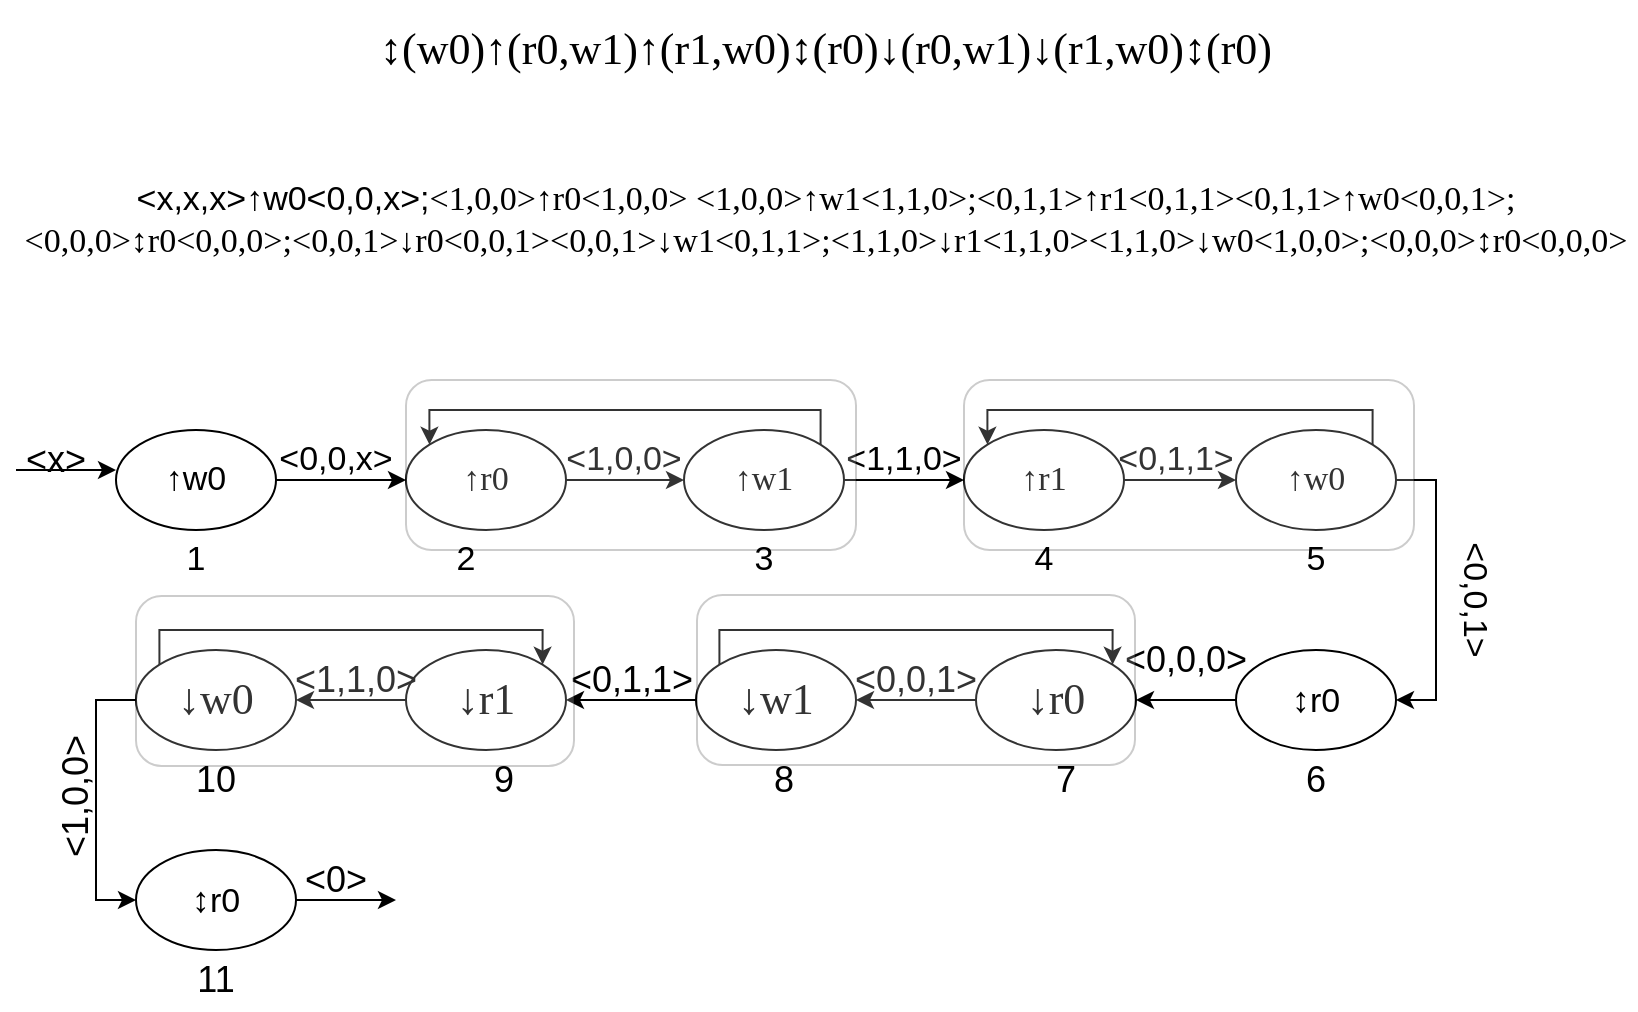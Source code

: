 <mxfile version="20.2.7" type="github">
  <diagram id="rq7wjAWWb8B68FOzQnol" name="第 1 页">
    <mxGraphModel dx="2249" dy="794" grid="1" gridSize="10" guides="1" tooltips="1" connect="1" arrows="1" fold="1" page="1" pageScale="1" pageWidth="827" pageHeight="1169" math="0" shadow="0">
      <root>
        <mxCell id="0" />
        <mxCell id="1" parent="0" />
        <mxCell id="EbDOotiv7hUIplihaeXt-1" value="&lt;p class=&quot;MsoNormal&quot;&gt;&lt;span style=&quot;font-family: &amp;quot;Times New Roman&amp;quot;;&quot;&gt;&lt;font style=&quot;font-size: 22px;&quot;&gt;↕(w0)↑(r0,w1)↑(r1,w0)↕(r0)↓(r0,w1)↓(r1,w0)↕(r0)&lt;/font&gt;&lt;/span&gt;&lt;/p&gt;" style="text;html=1;strokeColor=none;fillColor=none;align=center;verticalAlign=middle;whiteSpace=wrap;rounded=0;" vertex="1" parent="1">
          <mxGeometry x="195" y="50" width="420" height="20" as="geometry" />
        </mxCell>
        <mxCell id="EbDOotiv7hUIplihaeXt-2" value="&lt;p style=&quot;font-size: 17px;&quot; class=&quot;MsoNormal&quot;&gt;&lt;span&gt;&amp;lt;x,x,x&amp;gt;↑w0&amp;lt;0,0,x&amp;gt;;&lt;/span&gt;&lt;span style=&quot;font-family: &amp;quot;Times New Roman&amp;quot;; background-color: initial;&quot;&gt;&amp;lt;1,0,0&amp;gt;↑r0&amp;lt;1,0,0&amp;gt; &amp;lt;1,0,0&amp;gt;↑w1&amp;lt;1,1,0&amp;gt;;&lt;/span&gt;&lt;span style=&quot;font-family: &amp;quot;Times New Roman&amp;quot;; background-color: initial;&quot;&gt;&amp;lt;0,1,1&amp;gt;↑r1&amp;lt;0,1,1&amp;gt;&amp;lt;0,1,1&amp;gt;↑w0&amp;lt;0,0,1&amp;gt;;&lt;/span&gt;&lt;span style=&quot;font-family: &amp;quot;Times New Roman&amp;quot;; background-color: initial;&quot;&gt;&amp;lt;0,0,0&amp;gt;↕r0&amp;lt;0,0,0&amp;gt;;&lt;/span&gt;&lt;span style=&quot;font-family: &amp;quot;Times New Roman&amp;quot;; background-color: initial;&quot;&gt;&amp;lt;0,0,1&amp;gt;↓r0&amp;lt;0,0,1&amp;gt;&amp;lt;0,0,1&amp;gt;↓w1&amp;lt;0,1,1&amp;gt;;&lt;/span&gt;&lt;span style=&quot;font-family: &amp;quot;Times New Roman&amp;quot;; background-color: initial;&quot;&gt;&amp;lt;1,1,0&amp;gt;↓r1&amp;lt;1,1,0&amp;gt;&amp;lt;1,1,0&amp;gt;↓w0&amp;lt;1,0,0&amp;gt;;&lt;/span&gt;&lt;span style=&quot;font-family: &amp;quot;Times New Roman&amp;quot;; background-color: initial;&quot;&gt;&amp;lt;0,0,0&amp;gt;↕r0&amp;lt;0,0,0&amp;gt;&lt;/span&gt;&lt;/p&gt;" style="text;html=1;strokeColor=none;fillColor=none;align=center;verticalAlign=middle;whiteSpace=wrap;rounded=0;" vertex="1" parent="1">
          <mxGeometry y="120" width="810" height="50" as="geometry" />
        </mxCell>
        <mxCell id="EbDOotiv7hUIplihaeXt-6" style="edgeStyle=orthogonalEdgeStyle;rounded=0;orthogonalLoop=1;jettySize=auto;html=1;exitX=1;exitY=0.5;exitDx=0;exitDy=0;entryX=0;entryY=0.5;entryDx=0;entryDy=0;fontSize=17;" edge="1" parent="1" source="EbDOotiv7hUIplihaeXt-3" target="EbDOotiv7hUIplihaeXt-5">
          <mxGeometry relative="1" as="geometry" />
        </mxCell>
        <mxCell id="EbDOotiv7hUIplihaeXt-3" value="↑w0" style="ellipse;whiteSpace=wrap;html=1;fontSize=17;" vertex="1" parent="1">
          <mxGeometry x="50" y="250" width="80" height="50" as="geometry" />
        </mxCell>
        <mxCell id="EbDOotiv7hUIplihaeXt-8" style="edgeStyle=orthogonalEdgeStyle;rounded=0;orthogonalLoop=1;jettySize=auto;html=1;exitX=1;exitY=0.5;exitDx=0;exitDy=0;entryX=0;entryY=0.5;entryDx=0;entryDy=0;fontSize=17;" edge="1" parent="1" source="EbDOotiv7hUIplihaeXt-5" target="EbDOotiv7hUIplihaeXt-7">
          <mxGeometry relative="1" as="geometry" />
        </mxCell>
        <mxCell id="EbDOotiv7hUIplihaeXt-5" value="&lt;span style=&quot;font-family: &amp;quot;Times New Roman&amp;quot;;&quot;&gt;↑r0&lt;/span&gt;" style="ellipse;whiteSpace=wrap;html=1;fontSize=17;" vertex="1" parent="1">
          <mxGeometry x="195" y="250" width="80" height="50" as="geometry" />
        </mxCell>
        <mxCell id="EbDOotiv7hUIplihaeXt-25" style="edgeStyle=orthogonalEdgeStyle;rounded=0;orthogonalLoop=1;jettySize=auto;html=1;exitX=1;exitY=0.5;exitDx=0;exitDy=0;entryX=0;entryY=0.5;entryDx=0;entryDy=0;fontSize=17;" edge="1" parent="1" source="EbDOotiv7hUIplihaeXt-7" target="EbDOotiv7hUIplihaeXt-24">
          <mxGeometry relative="1" as="geometry" />
        </mxCell>
        <mxCell id="EbDOotiv7hUIplihaeXt-26" style="edgeStyle=orthogonalEdgeStyle;rounded=0;orthogonalLoop=1;jettySize=auto;html=1;exitX=1;exitY=0;exitDx=0;exitDy=0;entryX=0;entryY=0;entryDx=0;entryDy=0;fontSize=17;" edge="1" parent="1" source="EbDOotiv7hUIplihaeXt-7" target="EbDOotiv7hUIplihaeXt-5">
          <mxGeometry relative="1" as="geometry">
            <Array as="points">
              <mxPoint x="402" y="240" />
              <mxPoint x="207" y="240" />
            </Array>
          </mxGeometry>
        </mxCell>
        <mxCell id="EbDOotiv7hUIplihaeXt-7" value="&lt;span style=&quot;font-family: &amp;quot;Times New Roman&amp;quot;;&quot;&gt;↑w1&lt;/span&gt;" style="ellipse;whiteSpace=wrap;html=1;fontSize=17;" vertex="1" parent="1">
          <mxGeometry x="334" y="250" width="80" height="50" as="geometry" />
        </mxCell>
        <mxCell id="EbDOotiv7hUIplihaeXt-18" value="&amp;lt;0,0,x&amp;gt;" style="text;html=1;strokeColor=none;fillColor=none;align=center;verticalAlign=middle;whiteSpace=wrap;rounded=0;glass=0;fontSize=17;opacity=20;" vertex="1" parent="1">
          <mxGeometry x="130" y="250" width="60" height="30" as="geometry" />
        </mxCell>
        <mxCell id="EbDOotiv7hUIplihaeXt-20" value="&amp;lt;1,0,0&amp;gt;" style="text;html=1;strokeColor=none;fillColor=none;align=center;verticalAlign=middle;whiteSpace=wrap;rounded=0;glass=0;fontSize=17;opacity=20;" vertex="1" parent="1">
          <mxGeometry x="274" y="250" width="60" height="30" as="geometry" />
        </mxCell>
        <mxCell id="EbDOotiv7hUIplihaeXt-22" value="&amp;lt;1,1,0&amp;gt;" style="text;html=1;strokeColor=none;fillColor=none;align=center;verticalAlign=middle;whiteSpace=wrap;rounded=0;glass=0;fontSize=17;opacity=20;" vertex="1" parent="1">
          <mxGeometry x="414" y="250" width="60" height="30" as="geometry" />
        </mxCell>
        <mxCell id="EbDOotiv7hUIplihaeXt-33" style="edgeStyle=orthogonalEdgeStyle;rounded=0;orthogonalLoop=1;jettySize=auto;html=1;exitX=1;exitY=0.5;exitDx=0;exitDy=0;entryX=0;entryY=0.5;entryDx=0;entryDy=0;fontSize=17;" edge="1" parent="1" source="EbDOotiv7hUIplihaeXt-24" target="EbDOotiv7hUIplihaeXt-31">
          <mxGeometry relative="1" as="geometry" />
        </mxCell>
        <mxCell id="EbDOotiv7hUIplihaeXt-24" value="&lt;span style=&quot;font-family: &amp;quot;Times New Roman&amp;quot;;&quot;&gt;↑r1&lt;/span&gt;" style="ellipse;whiteSpace=wrap;html=1;fontSize=17;" vertex="1" parent="1">
          <mxGeometry x="474" y="250" width="80" height="50" as="geometry" />
        </mxCell>
        <mxCell id="EbDOotiv7hUIplihaeXt-27" value="" style="rounded=1;whiteSpace=wrap;html=1;glass=0;fontSize=17;strokeColor=#000000;opacity=20;" vertex="1" parent="1">
          <mxGeometry x="195" y="225" width="225" height="85" as="geometry" />
        </mxCell>
        <mxCell id="EbDOotiv7hUIplihaeXt-28" value="1" style="text;html=1;strokeColor=none;fillColor=none;align=center;verticalAlign=middle;whiteSpace=wrap;rounded=0;glass=0;fontSize=17;opacity=20;" vertex="1" parent="1">
          <mxGeometry x="60" y="300" width="60" height="30" as="geometry" />
        </mxCell>
        <mxCell id="EbDOotiv7hUIplihaeXt-29" value="2" style="text;html=1;strokeColor=none;fillColor=none;align=center;verticalAlign=middle;whiteSpace=wrap;rounded=0;glass=0;fontSize=17;opacity=20;" vertex="1" parent="1">
          <mxGeometry x="195" y="300" width="60" height="30" as="geometry" />
        </mxCell>
        <mxCell id="EbDOotiv7hUIplihaeXt-30" value="3" style="text;html=1;strokeColor=none;fillColor=none;align=center;verticalAlign=middle;whiteSpace=wrap;rounded=0;glass=0;fontSize=17;opacity=20;" vertex="1" parent="1">
          <mxGeometry x="344" y="300" width="60" height="30" as="geometry" />
        </mxCell>
        <mxCell id="EbDOotiv7hUIplihaeXt-36" style="edgeStyle=orthogonalEdgeStyle;rounded=0;orthogonalLoop=1;jettySize=auto;html=1;exitX=1;exitY=0;exitDx=0;exitDy=0;entryX=0;entryY=0;entryDx=0;entryDy=0;fontSize=17;" edge="1" parent="1" source="EbDOotiv7hUIplihaeXt-31" target="EbDOotiv7hUIplihaeXt-24">
          <mxGeometry relative="1" as="geometry">
            <Array as="points">
              <mxPoint x="678" y="240" />
              <mxPoint x="486" y="240" />
            </Array>
          </mxGeometry>
        </mxCell>
        <mxCell id="EbDOotiv7hUIplihaeXt-40" style="edgeStyle=orthogonalEdgeStyle;rounded=0;orthogonalLoop=1;jettySize=auto;html=1;exitX=1;exitY=0.5;exitDx=0;exitDy=0;entryX=1;entryY=0.5;entryDx=0;entryDy=0;fontSize=17;" edge="1" parent="1" source="EbDOotiv7hUIplihaeXt-31" target="EbDOotiv7hUIplihaeXt-39">
          <mxGeometry relative="1" as="geometry" />
        </mxCell>
        <mxCell id="EbDOotiv7hUIplihaeXt-31" value="&lt;span style=&quot;font-family: &amp;quot;Times New Roman&amp;quot;;&quot;&gt;↑w0&lt;/span&gt;" style="ellipse;whiteSpace=wrap;html=1;fontSize=17;" vertex="1" parent="1">
          <mxGeometry x="610" y="250" width="80" height="50" as="geometry" />
        </mxCell>
        <mxCell id="EbDOotiv7hUIplihaeXt-32" value="&amp;lt;0,1,1&amp;gt;" style="text;html=1;strokeColor=none;fillColor=none;align=center;verticalAlign=middle;whiteSpace=wrap;rounded=0;glass=0;fontSize=17;opacity=20;" vertex="1" parent="1">
          <mxGeometry x="550" y="250" width="60" height="30" as="geometry" />
        </mxCell>
        <mxCell id="EbDOotiv7hUIplihaeXt-35" value="" style="rounded=1;whiteSpace=wrap;html=1;glass=0;fontSize=17;strokeColor=#000000;opacity=20;" vertex="1" parent="1">
          <mxGeometry x="474" y="225" width="225" height="85" as="geometry" />
        </mxCell>
        <mxCell id="EbDOotiv7hUIplihaeXt-37" value="4" style="text;html=1;strokeColor=none;fillColor=none;align=center;verticalAlign=middle;whiteSpace=wrap;rounded=0;glass=0;fontSize=17;opacity=20;" vertex="1" parent="1">
          <mxGeometry x="484" y="300" width="60" height="30" as="geometry" />
        </mxCell>
        <mxCell id="EbDOotiv7hUIplihaeXt-38" value="5" style="text;html=1;strokeColor=none;fillColor=none;align=center;verticalAlign=middle;whiteSpace=wrap;rounded=0;glass=0;fontSize=17;opacity=20;" vertex="1" parent="1">
          <mxGeometry x="620" y="300" width="60" height="30" as="geometry" />
        </mxCell>
        <mxCell id="EbDOotiv7hUIplihaeXt-47" style="edgeStyle=orthogonalEdgeStyle;rounded=0;orthogonalLoop=1;jettySize=auto;html=1;exitX=0;exitY=0.5;exitDx=0;exitDy=0;fontSize=18;" edge="1" parent="1" source="EbDOotiv7hUIplihaeXt-39" target="EbDOotiv7hUIplihaeXt-46">
          <mxGeometry relative="1" as="geometry" />
        </mxCell>
        <mxCell id="EbDOotiv7hUIplihaeXt-39" value="&lt;span style=&quot;font-family: &amp;quot;Times New Roman&amp;quot;;&quot;&gt;&lt;font style=&quot;font-size: 18px;&quot;&gt;↕&lt;/font&gt;&lt;/span&gt;r0" style="ellipse;whiteSpace=wrap;html=1;fontSize=17;" vertex="1" parent="1">
          <mxGeometry x="610" y="360" width="80" height="50" as="geometry" />
        </mxCell>
        <mxCell id="EbDOotiv7hUIplihaeXt-41" value="&amp;lt;0,0,1&amp;gt;" style="text;html=1;strokeColor=none;fillColor=none;align=center;verticalAlign=middle;whiteSpace=wrap;rounded=0;glass=0;fontSize=17;opacity=20;rotation=90;" vertex="1" parent="1">
          <mxGeometry x="699" y="320" width="60" height="30" as="geometry" />
        </mxCell>
        <mxCell id="EbDOotiv7hUIplihaeXt-51" style="edgeStyle=orthogonalEdgeStyle;rounded=0;orthogonalLoop=1;jettySize=auto;html=1;exitX=0;exitY=0.5;exitDx=0;exitDy=0;entryX=1;entryY=0.5;entryDx=0;entryDy=0;fontSize=18;" edge="1" parent="1" source="EbDOotiv7hUIplihaeXt-42" target="EbDOotiv7hUIplihaeXt-43">
          <mxGeometry relative="1" as="geometry" />
        </mxCell>
        <mxCell id="EbDOotiv7hUIplihaeXt-56" style="edgeStyle=orthogonalEdgeStyle;rounded=0;orthogonalLoop=1;jettySize=auto;html=1;exitX=0;exitY=0;exitDx=0;exitDy=0;entryX=1;entryY=0;entryDx=0;entryDy=0;fontSize=18;" edge="1" parent="1" source="EbDOotiv7hUIplihaeXt-42" target="EbDOotiv7hUIplihaeXt-46">
          <mxGeometry relative="1" as="geometry">
            <Array as="points">
              <mxPoint x="352" y="350" />
              <mxPoint x="548" y="350" />
            </Array>
          </mxGeometry>
        </mxCell>
        <mxCell id="EbDOotiv7hUIplihaeXt-42" value="&lt;span style=&quot;font-family: &amp;quot;Times New Roman&amp;quot;; font-size: 22px;&quot;&gt;↓w1&lt;/span&gt;" style="ellipse;whiteSpace=wrap;html=1;fontSize=17;" vertex="1" parent="1">
          <mxGeometry x="340" y="360" width="80" height="50" as="geometry" />
        </mxCell>
        <mxCell id="EbDOotiv7hUIplihaeXt-58" style="edgeStyle=orthogonalEdgeStyle;rounded=0;orthogonalLoop=1;jettySize=auto;html=1;exitX=0;exitY=0.5;exitDx=0;exitDy=0;fontSize=18;" edge="1" parent="1" source="EbDOotiv7hUIplihaeXt-43" target="EbDOotiv7hUIplihaeXt-45">
          <mxGeometry relative="1" as="geometry" />
        </mxCell>
        <mxCell id="EbDOotiv7hUIplihaeXt-43" value="&lt;span style=&quot;font-family: &amp;quot;Times New Roman&amp;quot;; font-size: 22px;&quot;&gt;↓r1&lt;/span&gt;" style="ellipse;whiteSpace=wrap;html=1;fontSize=17;" vertex="1" parent="1">
          <mxGeometry x="195" y="360" width="80" height="50" as="geometry" />
        </mxCell>
        <mxCell id="EbDOotiv7hUIplihaeXt-44" value="&lt;span style=&quot;font-family: &amp;quot;Times New Roman&amp;quot;;&quot;&gt;&lt;font style=&quot;font-size: 18px;&quot;&gt;↕&lt;/font&gt;&lt;/span&gt;r0" style="ellipse;whiteSpace=wrap;html=1;fontSize=17;" vertex="1" parent="1">
          <mxGeometry x="60" y="460" width="80" height="50" as="geometry" />
        </mxCell>
        <mxCell id="EbDOotiv7hUIplihaeXt-60" style="edgeStyle=orthogonalEdgeStyle;rounded=0;orthogonalLoop=1;jettySize=auto;html=1;exitX=0;exitY=0.5;exitDx=0;exitDy=0;entryX=0;entryY=0.5;entryDx=0;entryDy=0;fontSize=18;" edge="1" parent="1" source="EbDOotiv7hUIplihaeXt-45" target="EbDOotiv7hUIplihaeXt-44">
          <mxGeometry relative="1" as="geometry" />
        </mxCell>
        <mxCell id="EbDOotiv7hUIplihaeXt-64" style="edgeStyle=orthogonalEdgeStyle;rounded=0;orthogonalLoop=1;jettySize=auto;html=1;exitX=0;exitY=0;exitDx=0;exitDy=0;entryX=1;entryY=0;entryDx=0;entryDy=0;fontSize=18;" edge="1" parent="1" source="EbDOotiv7hUIplihaeXt-45" target="EbDOotiv7hUIplihaeXt-43">
          <mxGeometry relative="1" as="geometry">
            <Array as="points">
              <mxPoint x="72" y="350" />
              <mxPoint x="263" y="350" />
            </Array>
          </mxGeometry>
        </mxCell>
        <mxCell id="EbDOotiv7hUIplihaeXt-45" value="&lt;span style=&quot;font-family: &amp;quot;Times New Roman&amp;quot;; font-size: 22px;&quot;&gt;↓w0&lt;/span&gt;" style="ellipse;whiteSpace=wrap;html=1;fontSize=17;" vertex="1" parent="1">
          <mxGeometry x="60" y="360" width="80" height="50" as="geometry" />
        </mxCell>
        <mxCell id="EbDOotiv7hUIplihaeXt-49" style="edgeStyle=orthogonalEdgeStyle;rounded=0;orthogonalLoop=1;jettySize=auto;html=1;exitX=0;exitY=0.5;exitDx=0;exitDy=0;entryX=1;entryY=0.5;entryDx=0;entryDy=0;fontSize=18;" edge="1" parent="1" source="EbDOotiv7hUIplihaeXt-46" target="EbDOotiv7hUIplihaeXt-42">
          <mxGeometry relative="1" as="geometry" />
        </mxCell>
        <mxCell id="EbDOotiv7hUIplihaeXt-46" value="&lt;span style=&quot;font-family: &amp;quot;Times New Roman&amp;quot;; font-size: 22px;&quot;&gt;↓r0&lt;/span&gt;" style="ellipse;whiteSpace=wrap;html=1;fontSize=17;" vertex="1" parent="1">
          <mxGeometry x="480" y="360" width="80" height="50" as="geometry" />
        </mxCell>
        <mxCell id="EbDOotiv7hUIplihaeXt-48" value="&amp;lt;0,0,0&amp;gt;" style="text;html=1;strokeColor=none;fillColor=none;align=center;verticalAlign=middle;whiteSpace=wrap;rounded=0;glass=0;fontSize=18;opacity=20;" vertex="1" parent="1">
          <mxGeometry x="555" y="350" width="60" height="30" as="geometry" />
        </mxCell>
        <mxCell id="EbDOotiv7hUIplihaeXt-50" value="&amp;lt;0,0,1&amp;gt;" style="text;html=1;strokeColor=none;fillColor=none;align=center;verticalAlign=middle;whiteSpace=wrap;rounded=0;glass=0;fontSize=18;opacity=20;" vertex="1" parent="1">
          <mxGeometry x="420" y="360" width="60" height="30" as="geometry" />
        </mxCell>
        <mxCell id="EbDOotiv7hUIplihaeXt-52" value="&amp;lt;0,1,1&amp;gt;" style="text;html=1;strokeColor=none;fillColor=none;align=center;verticalAlign=middle;whiteSpace=wrap;rounded=0;glass=0;fontSize=18;opacity=20;" vertex="1" parent="1">
          <mxGeometry x="277.5" y="360" width="60" height="30" as="geometry" />
        </mxCell>
        <mxCell id="EbDOotiv7hUIplihaeXt-53" value="" style="rounded=1;whiteSpace=wrap;html=1;glass=0;fontSize=17;strokeColor=#000000;opacity=20;" vertex="1" parent="1">
          <mxGeometry x="340.5" y="332.5" width="219" height="85" as="geometry" />
        </mxCell>
        <mxCell id="EbDOotiv7hUIplihaeXt-59" value="&amp;lt;1,1,0&amp;gt;" style="text;html=1;strokeColor=none;fillColor=none;align=center;verticalAlign=middle;whiteSpace=wrap;rounded=0;glass=0;fontSize=18;opacity=20;" vertex="1" parent="1">
          <mxGeometry x="140" y="360" width="60" height="30" as="geometry" />
        </mxCell>
        <mxCell id="EbDOotiv7hUIplihaeXt-61" value="&amp;lt;1,0,0&amp;gt;" style="text;html=1;strokeColor=none;fillColor=none;align=center;verticalAlign=middle;whiteSpace=wrap;rounded=0;glass=0;fontSize=18;opacity=20;rotation=270;" vertex="1" parent="1">
          <mxGeometry y="418" width="60" height="30" as="geometry" />
        </mxCell>
        <mxCell id="EbDOotiv7hUIplihaeXt-62" value="" style="endArrow=classic;html=1;rounded=0;fontSize=18;" edge="1" parent="1">
          <mxGeometry width="50" height="50" relative="1" as="geometry">
            <mxPoint y="270" as="sourcePoint" />
            <mxPoint x="50" y="270" as="targetPoint" />
          </mxGeometry>
        </mxCell>
        <mxCell id="EbDOotiv7hUIplihaeXt-63" value="" style="endArrow=classic;html=1;rounded=0;fontSize=18;" edge="1" parent="1" source="EbDOotiv7hUIplihaeXt-44">
          <mxGeometry width="50" height="50" relative="1" as="geometry">
            <mxPoint x="140" y="535" as="sourcePoint" />
            <mxPoint x="190" y="485" as="targetPoint" />
          </mxGeometry>
        </mxCell>
        <mxCell id="EbDOotiv7hUIplihaeXt-65" value="" style="rounded=1;whiteSpace=wrap;html=1;glass=0;fontSize=17;strokeColor=#000000;opacity=20;" vertex="1" parent="1">
          <mxGeometry x="60" y="333" width="219" height="85" as="geometry" />
        </mxCell>
        <mxCell id="EbDOotiv7hUIplihaeXt-66" value="&amp;lt;x&amp;gt;" style="text;html=1;strokeColor=none;fillColor=none;align=center;verticalAlign=middle;whiteSpace=wrap;rounded=0;glass=0;fontSize=18;opacity=20;" vertex="1" parent="1">
          <mxGeometry y="250" width="40" height="30" as="geometry" />
        </mxCell>
        <mxCell id="EbDOotiv7hUIplihaeXt-67" value="&amp;lt;0&amp;gt;" style="text;html=1;strokeColor=none;fillColor=none;align=center;verticalAlign=middle;whiteSpace=wrap;rounded=0;glass=0;fontSize=18;opacity=20;" vertex="1" parent="1">
          <mxGeometry x="130" y="460" width="60" height="30" as="geometry" />
        </mxCell>
        <mxCell id="EbDOotiv7hUIplihaeXt-68" value="6" style="text;html=1;strokeColor=none;fillColor=none;align=center;verticalAlign=middle;whiteSpace=wrap;rounded=0;glass=0;fontSize=18;opacity=20;" vertex="1" parent="1">
          <mxGeometry x="620" y="410" width="60" height="30" as="geometry" />
        </mxCell>
        <mxCell id="EbDOotiv7hUIplihaeXt-69" value="7" style="text;html=1;strokeColor=none;fillColor=none;align=center;verticalAlign=middle;whiteSpace=wrap;rounded=0;glass=0;fontSize=18;opacity=20;" vertex="1" parent="1">
          <mxGeometry x="495" y="410" width="60" height="30" as="geometry" />
        </mxCell>
        <mxCell id="EbDOotiv7hUIplihaeXt-70" value="8" style="text;html=1;strokeColor=none;fillColor=none;align=center;verticalAlign=middle;whiteSpace=wrap;rounded=0;glass=0;fontSize=18;opacity=20;" vertex="1" parent="1">
          <mxGeometry x="354" y="410" width="60" height="30" as="geometry" />
        </mxCell>
        <mxCell id="EbDOotiv7hUIplihaeXt-71" value="9" style="text;html=1;strokeColor=none;fillColor=none;align=center;verticalAlign=middle;whiteSpace=wrap;rounded=0;glass=0;fontSize=18;opacity=20;" vertex="1" parent="1">
          <mxGeometry x="214" y="410" width="60" height="30" as="geometry" />
        </mxCell>
        <mxCell id="EbDOotiv7hUIplihaeXt-72" value="10" style="text;html=1;strokeColor=none;fillColor=none;align=center;verticalAlign=middle;whiteSpace=wrap;rounded=0;glass=0;fontSize=18;opacity=20;" vertex="1" parent="1">
          <mxGeometry x="70" y="410" width="60" height="30" as="geometry" />
        </mxCell>
        <mxCell id="EbDOotiv7hUIplihaeXt-73" value="11" style="text;html=1;strokeColor=none;fillColor=none;align=center;verticalAlign=middle;whiteSpace=wrap;rounded=0;glass=0;fontSize=18;opacity=20;" vertex="1" parent="1">
          <mxGeometry x="70" y="510" width="60" height="30" as="geometry" />
        </mxCell>
      </root>
    </mxGraphModel>
  </diagram>
</mxfile>
